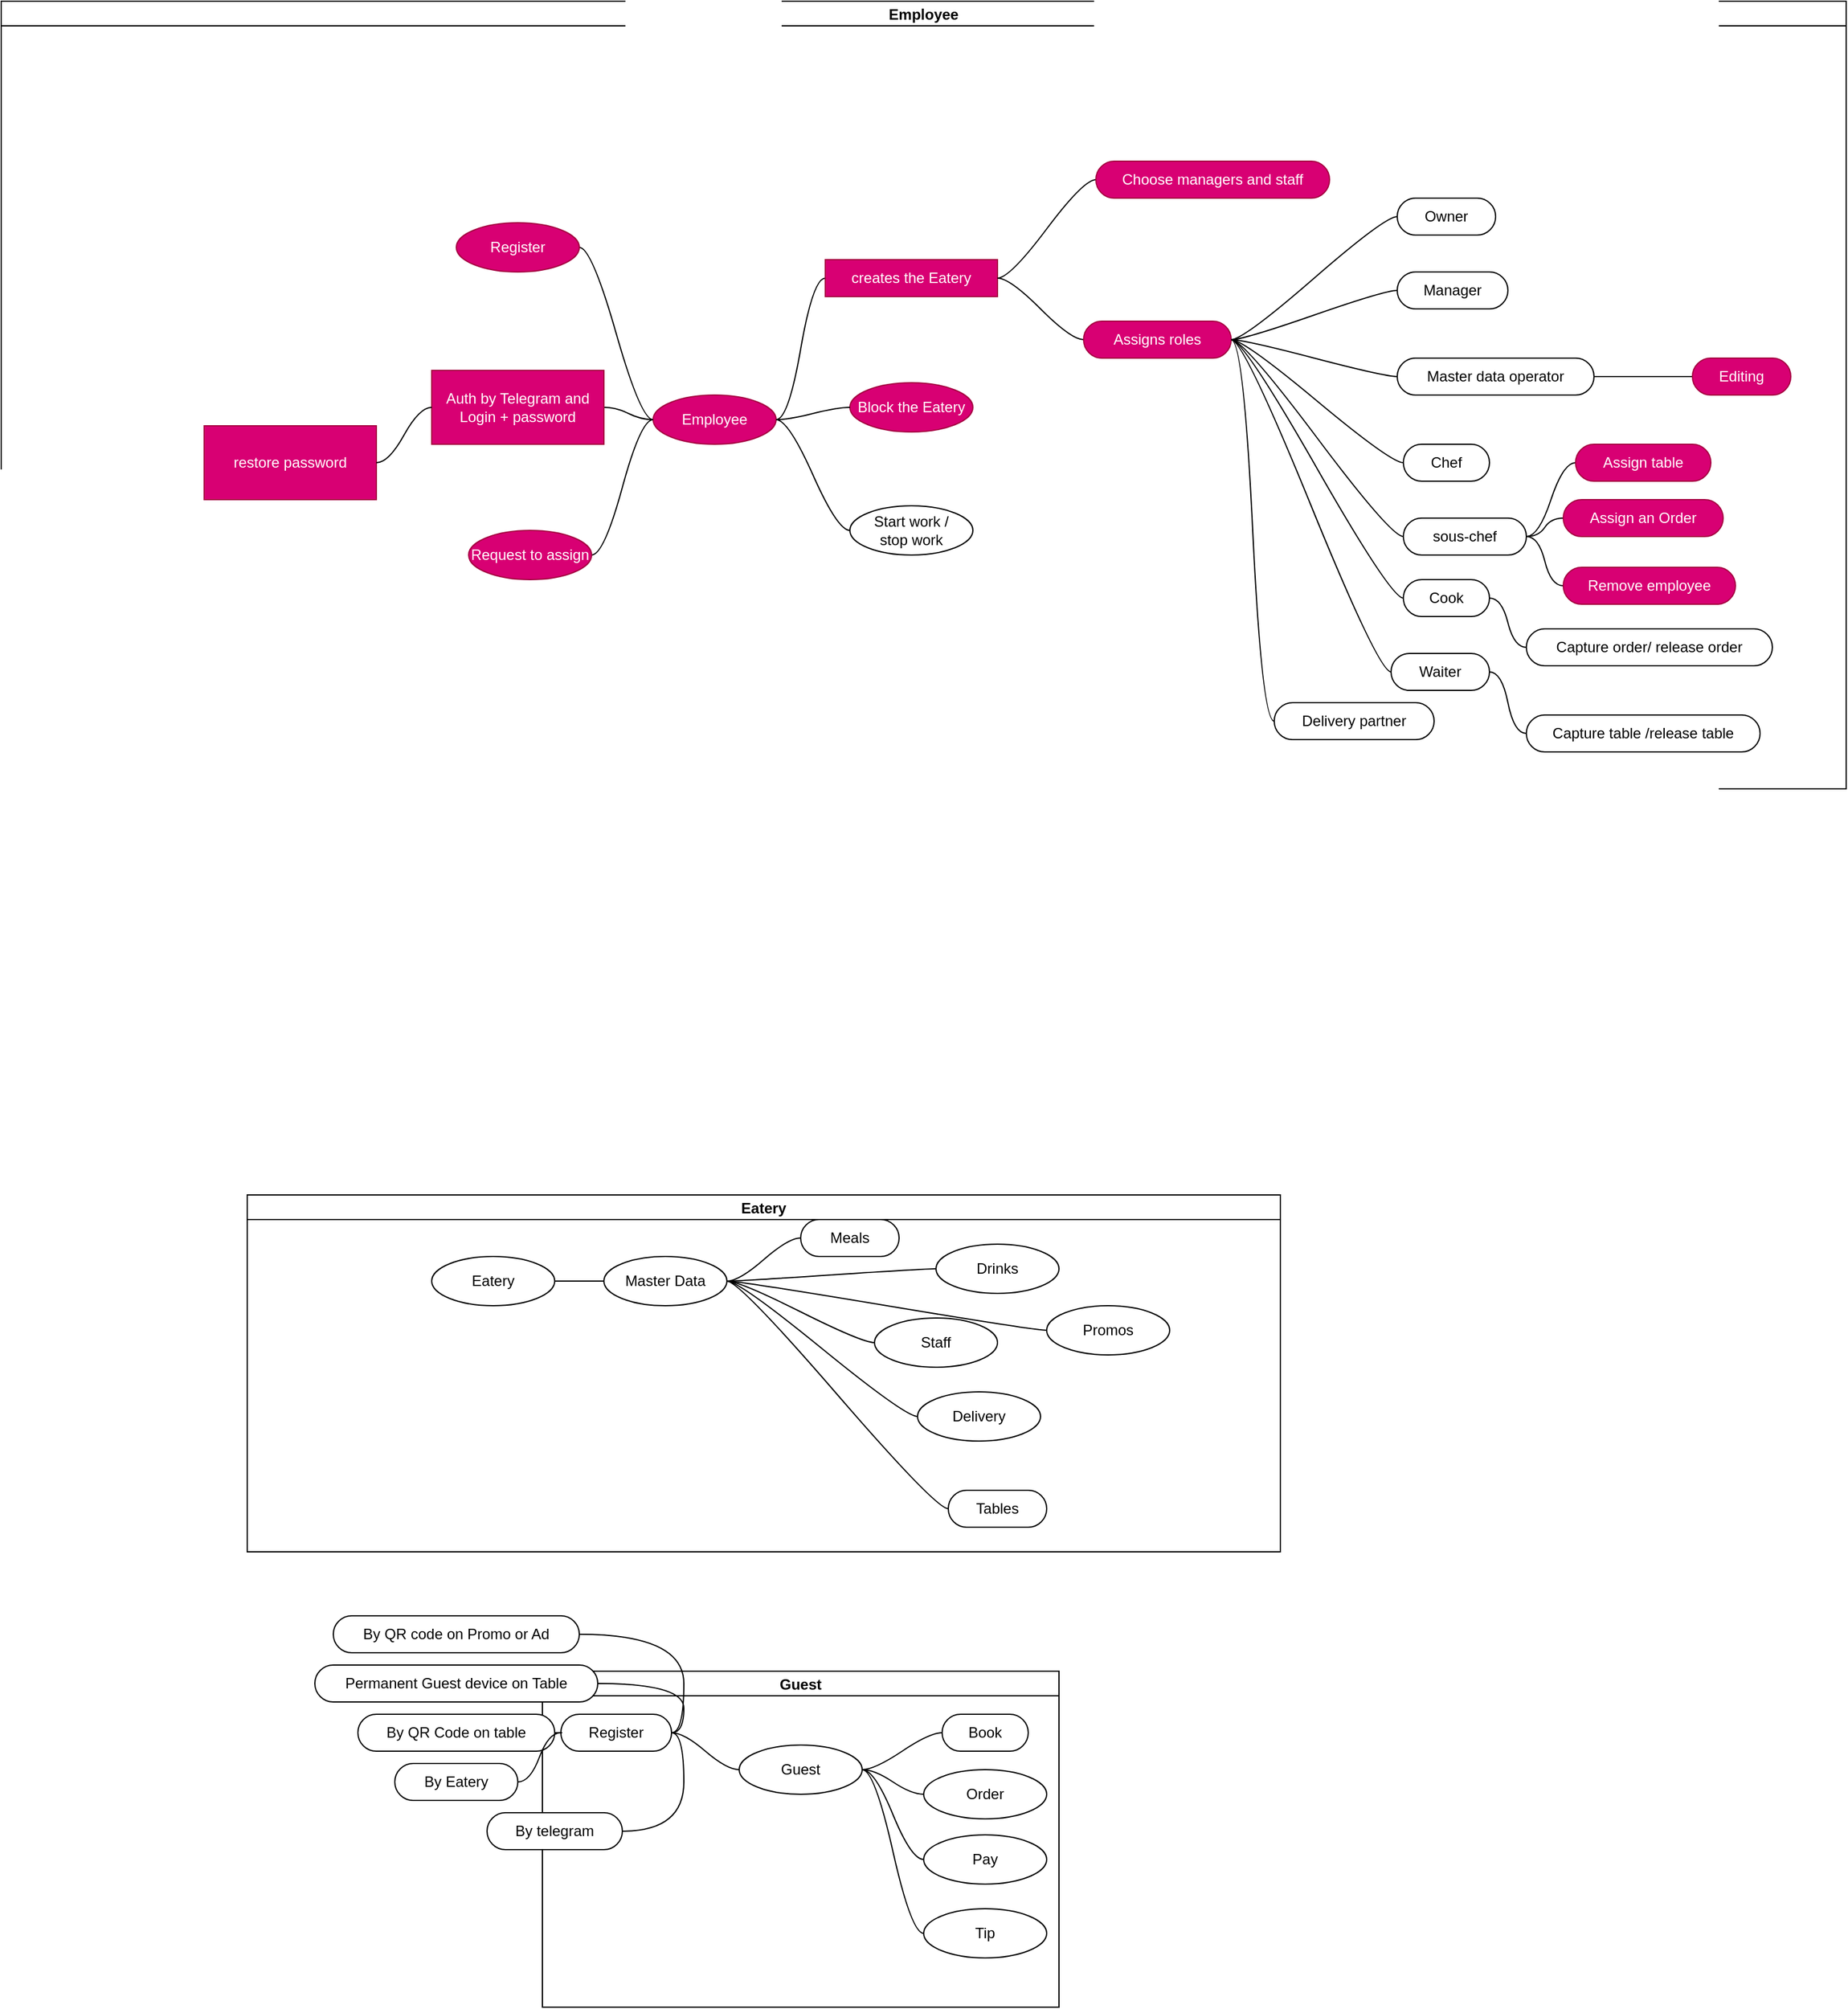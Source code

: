 <mxfile>
    <diagram id="Gx-F-6CYKtvMFr3PCWgY" name="Page-1">
        <mxGraphModel dx="1816" dy="563" grid="1" gridSize="10" guides="1" tooltips="1" connect="1" arrows="1" fold="1" page="1" pageScale="1" pageWidth="850" pageHeight="1100" math="0" shadow="0">
            <root>
                <mxCell id="0"/>
                <mxCell id="1" parent="0"/>
                <mxCell id="2" value="Employee" style="swimlane;startSize=20;horizontal=1;containerType=tree;" parent="1" vertex="1">
                    <mxGeometry x="-520" y="230" width="1500" height="640" as="geometry">
                        <mxRectangle x="40" y="30" width="100" height="30" as="alternateBounds"/>
                    </mxGeometry>
                </mxCell>
                <mxCell id="3" value="" style="edgeStyle=entityRelationEdgeStyle;startArrow=none;endArrow=none;segment=10;curved=1;sourcePerimeterSpacing=0;targetPerimeterSpacing=0;" parent="2" source="7" target="8" edge="1">
                    <mxGeometry relative="1" as="geometry"/>
                </mxCell>
                <mxCell id="7" value="Employee" style="ellipse;whiteSpace=wrap;html=1;align=center;treeFolding=1;treeMoving=1;newEdgeStyle={&quot;edgeStyle&quot;:&quot;entityRelationEdgeStyle&quot;,&quot;startArrow&quot;:&quot;none&quot;,&quot;endArrow&quot;:&quot;none&quot;,&quot;segment&quot;:10,&quot;curved&quot;:1,&quot;sourcePerimeterSpacing&quot;:0,&quot;targetPerimeterSpacing&quot;:0};fillColor=#d80073;fontColor=#ffffff;strokeColor=#A50040;" parent="2" vertex="1">
                    <mxGeometry x="530" y="320" width="100" height="40" as="geometry"/>
                </mxCell>
                <mxCell id="8" value="creates the Eatery" style="whiteSpace=wrap;html=1;arcSize=50;align=center;verticalAlign=middle;strokeWidth=1;autosize=1;spacing=4;treeFolding=1;treeMoving=1;newEdgeStyle={&quot;edgeStyle&quot;:&quot;entityRelationEdgeStyle&quot;,&quot;startArrow&quot;:&quot;none&quot;,&quot;endArrow&quot;:&quot;none&quot;,&quot;segment&quot;:10,&quot;curved&quot;:1,&quot;sourcePerimeterSpacing&quot;:0,&quot;targetPerimeterSpacing&quot;:0};fillColor=#d80073;fontColor=#ffffff;strokeColor=#A50040;" parent="2" vertex="1">
                    <mxGeometry x="670" y="210" width="140" height="30" as="geometry"/>
                </mxCell>
                <mxCell id="12" value="" style="edgeStyle=entityRelationEdgeStyle;startArrow=none;endArrow=none;segment=10;curved=1;sourcePerimeterSpacing=0;targetPerimeterSpacing=0;" parent="2" source="8" target="13" edge="1">
                    <mxGeometry relative="1" as="geometry">
                        <mxPoint x="360" y="140" as="sourcePoint"/>
                    </mxGeometry>
                </mxCell>
                <mxCell id="13" value="Choose managers and staff" style="whiteSpace=wrap;html=1;rounded=1;arcSize=50;align=center;verticalAlign=middle;strokeWidth=1;autosize=1;spacing=4;treeFolding=1;treeMoving=1;newEdgeStyle={&quot;edgeStyle&quot;:&quot;entityRelationEdgeStyle&quot;,&quot;startArrow&quot;:&quot;none&quot;,&quot;endArrow&quot;:&quot;none&quot;,&quot;segment&quot;:10,&quot;curved&quot;:1,&quot;sourcePerimeterSpacing&quot;:0,&quot;targetPerimeterSpacing&quot;:0};fillColor=#d80073;fontColor=#ffffff;strokeColor=#A50040;" parent="2" vertex="1">
                    <mxGeometry x="890" y="130" width="190" height="30" as="geometry"/>
                </mxCell>
                <mxCell id="14" value="" style="edgeStyle=entityRelationEdgeStyle;html=1;startArrow=none;endArrow=none;segment=10;curved=1;sourcePerimeterSpacing=0;targetPerimeterSpacing=0;" parent="2" source="7" target="15" edge="1">
                    <mxGeometry relative="1" as="geometry"/>
                </mxCell>
                <mxCell id="15" value="Auth by Telegram and Login + password" style="whiteSpace=wrap;html=1;align=center;treeFolding=1;treeMoving=1;newEdgeStyle={&quot;edgeStyle&quot;:&quot;entityRelationEdgeStyle&quot;,&quot;startArrow&quot;:&quot;none&quot;,&quot;endArrow&quot;:&quot;none&quot;,&quot;segment&quot;:10,&quot;curved&quot;:1,&quot;sourcePerimeterSpacing&quot;:0,&quot;targetPerimeterSpacing&quot;:0};fillColor=#d80073;fontColor=#ffffff;strokeColor=#A50040;" parent="2" vertex="1">
                    <mxGeometry x="350" y="300" width="140" height="60" as="geometry"/>
                </mxCell>
                <mxCell id="16" value="" style="edgeStyle=entityRelationEdgeStyle;startArrow=none;endArrow=none;segment=10;curved=1;sourcePerimeterSpacing=0;targetPerimeterSpacing=0;" parent="2" source="8" target="17" edge="1">
                    <mxGeometry relative="1" as="geometry">
                        <mxPoint x="530" y="110" as="sourcePoint"/>
                    </mxGeometry>
                </mxCell>
                <mxCell id="17" value="Assigns roles" style="whiteSpace=wrap;html=1;rounded=1;arcSize=50;align=center;verticalAlign=middle;strokeWidth=1;autosize=1;spacing=4;treeFolding=1;treeMoving=1;newEdgeStyle={&quot;edgeStyle&quot;:&quot;entityRelationEdgeStyle&quot;,&quot;startArrow&quot;:&quot;none&quot;,&quot;endArrow&quot;:&quot;none&quot;,&quot;segment&quot;:10,&quot;curved&quot;:1,&quot;sourcePerimeterSpacing&quot;:0,&quot;targetPerimeterSpacing&quot;:0};fillColor=#d80073;fontColor=#ffffff;strokeColor=#A50040;" parent="2" vertex="1">
                    <mxGeometry x="880" y="260" width="120" height="30" as="geometry"/>
                </mxCell>
                <mxCell id="22" value="Block the Eatery" style="ellipse;whiteSpace=wrap;html=1;align=center;treeFolding=1;treeMoving=1;newEdgeStyle={&quot;edgeStyle&quot;:&quot;entityRelationEdgeStyle&quot;,&quot;startArrow&quot;:&quot;none&quot;,&quot;endArrow&quot;:&quot;none&quot;,&quot;segment&quot;:10,&quot;curved&quot;:1,&quot;sourcePerimeterSpacing&quot;:0,&quot;targetPerimeterSpacing&quot;:0};fillColor=#d80073;fontColor=#ffffff;strokeColor=#A50040;" parent="2" vertex="1">
                    <mxGeometry x="690" y="310" width="100" height="40" as="geometry"/>
                </mxCell>
                <mxCell id="21" value="" style="edgeStyle=entityRelationEdgeStyle;html=1;startArrow=none;endArrow=none;segment=10;curved=1;sourcePerimeterSpacing=0;targetPerimeterSpacing=0;" parent="2" source="7" target="22" edge="1">
                    <mxGeometry relative="1" as="geometry"/>
                </mxCell>
                <mxCell id="23" value="" style="edgeStyle=entityRelationEdgeStyle;html=1;startArrow=none;endArrow=none;segment=10;curved=1;sourcePerimeterSpacing=0;targetPerimeterSpacing=0;" parent="2" source="7" target="24" edge="1">
                    <mxGeometry relative="1" as="geometry"/>
                </mxCell>
                <mxCell id="24" value="Register" style="ellipse;whiteSpace=wrap;html=1;align=center;treeFolding=1;treeMoving=1;newEdgeStyle={&quot;edgeStyle&quot;:&quot;entityRelationEdgeStyle&quot;,&quot;startArrow&quot;:&quot;none&quot;,&quot;endArrow&quot;:&quot;none&quot;,&quot;segment&quot;:10,&quot;curved&quot;:1,&quot;sourcePerimeterSpacing&quot;:0,&quot;targetPerimeterSpacing&quot;:0};fillColor=#d80073;fontColor=#ffffff;strokeColor=#A50040;" parent="2" vertex="1">
                    <mxGeometry x="370" y="180" width="100" height="40" as="geometry"/>
                </mxCell>
                <mxCell id="25" value="" style="edgeStyle=entityRelationEdgeStyle;html=1;startArrow=none;endArrow=none;segment=10;curved=1;sourcePerimeterSpacing=0;targetPerimeterSpacing=0;" parent="2" source="7" target="26" edge="1">
                    <mxGeometry relative="1" as="geometry"/>
                </mxCell>
                <mxCell id="26" value="Request to assign" style="ellipse;whiteSpace=wrap;html=1;align=center;treeFolding=1;treeMoving=1;newEdgeStyle={&quot;edgeStyle&quot;:&quot;entityRelationEdgeStyle&quot;,&quot;startArrow&quot;:&quot;none&quot;,&quot;endArrow&quot;:&quot;none&quot;,&quot;segment&quot;:10,&quot;curved&quot;:1,&quot;sourcePerimeterSpacing&quot;:0,&quot;targetPerimeterSpacing&quot;:0};fillColor=#d80073;fontColor=#ffffff;strokeColor=#A50040;" parent="2" vertex="1">
                    <mxGeometry x="380" y="430" width="100" height="40" as="geometry"/>
                </mxCell>
                <mxCell id="20" value="restore password" style="whiteSpace=wrap;html=1;align=center;treeFolding=1;treeMoving=1;newEdgeStyle={&quot;edgeStyle&quot;:&quot;entityRelationEdgeStyle&quot;,&quot;startArrow&quot;:&quot;none&quot;,&quot;endArrow&quot;:&quot;none&quot;,&quot;segment&quot;:10,&quot;curved&quot;:1,&quot;sourcePerimeterSpacing&quot;:0,&quot;targetPerimeterSpacing&quot;:0};fillColor=#d80073;fontColor=#ffffff;strokeColor=#A50040;" parent="2" vertex="1">
                    <mxGeometry x="165" y="345" width="140" height="60" as="geometry"/>
                </mxCell>
                <mxCell id="19" value="" style="edgeStyle=entityRelationEdgeStyle;html=1;startArrow=none;endArrow=none;segment=10;curved=1;sourcePerimeterSpacing=0;targetPerimeterSpacing=0;" parent="2" source="15" target="20" edge="1">
                    <mxGeometry relative="1" as="geometry">
                        <mxPoint x="670" y="120" as="sourcePoint"/>
                    </mxGeometry>
                </mxCell>
                <mxCell id="35" value="" style="edgeStyle=entityRelationEdgeStyle;startArrow=none;endArrow=none;segment=10;curved=1;sourcePerimeterSpacing=0;targetPerimeterSpacing=0;" parent="2" source="17" target="36" edge="1">
                    <mxGeometry relative="1" as="geometry">
                        <mxPoint x="280" y="425" as="sourcePoint"/>
                    </mxGeometry>
                </mxCell>
                <mxCell id="36" value="Owner" style="whiteSpace=wrap;html=1;rounded=1;arcSize=50;align=center;verticalAlign=middle;strokeWidth=1;autosize=1;spacing=4;treeFolding=1;treeMoving=1;newEdgeStyle={&quot;edgeStyle&quot;:&quot;entityRelationEdgeStyle&quot;,&quot;startArrow&quot;:&quot;none&quot;,&quot;endArrow&quot;:&quot;none&quot;,&quot;segment&quot;:10,&quot;curved&quot;:1,&quot;sourcePerimeterSpacing&quot;:0,&quot;targetPerimeterSpacing&quot;:0};" parent="2" vertex="1">
                    <mxGeometry x="1135" y="160" width="80" height="30" as="geometry"/>
                </mxCell>
                <mxCell id="37" value="" style="edgeStyle=entityRelationEdgeStyle;startArrow=none;endArrow=none;segment=10;curved=1;sourcePerimeterSpacing=0;targetPerimeterSpacing=0;" parent="2" source="17" target="38" edge="1">
                    <mxGeometry relative="1" as="geometry">
                        <mxPoint x="250" y="445" as="sourcePoint"/>
                    </mxGeometry>
                </mxCell>
                <mxCell id="38" value="Manager" style="whiteSpace=wrap;html=1;rounded=1;arcSize=50;align=center;verticalAlign=middle;strokeWidth=1;autosize=1;spacing=4;treeFolding=1;treeMoving=1;newEdgeStyle={&quot;edgeStyle&quot;:&quot;entityRelationEdgeStyle&quot;,&quot;startArrow&quot;:&quot;none&quot;,&quot;endArrow&quot;:&quot;none&quot;,&quot;segment&quot;:10,&quot;curved&quot;:1,&quot;sourcePerimeterSpacing&quot;:0,&quot;targetPerimeterSpacing&quot;:0};" parent="2" vertex="1">
                    <mxGeometry x="1135" y="220" width="90" height="30" as="geometry"/>
                </mxCell>
                <mxCell id="39" value="" style="edgeStyle=entityRelationEdgeStyle;startArrow=none;endArrow=none;segment=10;curved=1;sourcePerimeterSpacing=0;targetPerimeterSpacing=0;" parent="2" source="17" target="40" edge="1">
                    <mxGeometry relative="1" as="geometry">
                        <mxPoint x="250" y="445" as="sourcePoint"/>
                    </mxGeometry>
                </mxCell>
                <mxCell id="40" value="Waiter" style="whiteSpace=wrap;html=1;rounded=1;arcSize=50;align=center;verticalAlign=middle;strokeWidth=1;autosize=1;spacing=4;treeFolding=1;treeMoving=1;newEdgeStyle={&quot;edgeStyle&quot;:&quot;entityRelationEdgeStyle&quot;,&quot;startArrow&quot;:&quot;none&quot;,&quot;endArrow&quot;:&quot;none&quot;,&quot;segment&quot;:10,&quot;curved&quot;:1,&quot;sourcePerimeterSpacing&quot;:0,&quot;targetPerimeterSpacing&quot;:0};" parent="2" vertex="1">
                    <mxGeometry x="1130" y="530" width="80" height="30" as="geometry"/>
                </mxCell>
                <mxCell id="41" value="" style="edgeStyle=entityRelationEdgeStyle;startArrow=none;endArrow=none;segment=10;curved=1;sourcePerimeterSpacing=0;targetPerimeterSpacing=0;" parent="2" source="17" target="42" edge="1">
                    <mxGeometry relative="1" as="geometry">
                        <mxPoint x="240" y="485" as="sourcePoint"/>
                    </mxGeometry>
                </mxCell>
                <mxCell id="42" value="Master data operator" style="whiteSpace=wrap;html=1;rounded=1;arcSize=50;align=center;verticalAlign=middle;strokeWidth=1;autosize=1;spacing=4;treeFolding=1;treeMoving=1;newEdgeStyle={&quot;edgeStyle&quot;:&quot;entityRelationEdgeStyle&quot;,&quot;startArrow&quot;:&quot;none&quot;,&quot;endArrow&quot;:&quot;none&quot;,&quot;segment&quot;:10,&quot;curved&quot;:1,&quot;sourcePerimeterSpacing&quot;:0,&quot;targetPerimeterSpacing&quot;:0};" parent="2" vertex="1">
                    <mxGeometry x="1135" y="290" width="160" height="30" as="geometry"/>
                </mxCell>
                <mxCell id="43" value="" style="edgeStyle=entityRelationEdgeStyle;startArrow=none;endArrow=none;segment=10;curved=1;sourcePerimeterSpacing=0;targetPerimeterSpacing=0;" parent="2" source="17" target="44" edge="1">
                    <mxGeometry relative="1" as="geometry">
                        <mxPoint x="170" y="475" as="sourcePoint"/>
                    </mxGeometry>
                </mxCell>
                <mxCell id="44" value="Chef" style="whiteSpace=wrap;html=1;rounded=1;arcSize=50;align=center;verticalAlign=middle;strokeWidth=1;autosize=1;spacing=4;treeFolding=1;treeMoving=1;newEdgeStyle={&quot;edgeStyle&quot;:&quot;entityRelationEdgeStyle&quot;,&quot;startArrow&quot;:&quot;none&quot;,&quot;endArrow&quot;:&quot;none&quot;,&quot;segment&quot;:10,&quot;curved&quot;:1,&quot;sourcePerimeterSpacing&quot;:0,&quot;targetPerimeterSpacing&quot;:0};" parent="2" vertex="1">
                    <mxGeometry x="1140" y="360" width="70" height="30" as="geometry"/>
                </mxCell>
                <mxCell id="45" value="" style="edgeStyle=entityRelationEdgeStyle;startArrow=none;endArrow=none;segment=10;curved=1;sourcePerimeterSpacing=0;targetPerimeterSpacing=0;" parent="2" source="17" target="46" edge="1">
                    <mxGeometry relative="1" as="geometry">
                        <mxPoint x="170" y="475" as="sourcePoint"/>
                    </mxGeometry>
                </mxCell>
                <mxCell id="46" value="sous-chef" style="whiteSpace=wrap;html=1;rounded=1;arcSize=50;align=center;verticalAlign=middle;strokeWidth=1;autosize=1;spacing=4;treeFolding=1;treeMoving=1;newEdgeStyle={&quot;edgeStyle&quot;:&quot;entityRelationEdgeStyle&quot;,&quot;startArrow&quot;:&quot;none&quot;,&quot;endArrow&quot;:&quot;none&quot;,&quot;segment&quot;:10,&quot;curved&quot;:1,&quot;sourcePerimeterSpacing&quot;:0,&quot;targetPerimeterSpacing&quot;:0};" parent="2" vertex="1">
                    <mxGeometry x="1140" y="420" width="100" height="30" as="geometry"/>
                </mxCell>
                <mxCell id="47" value="" style="edgeStyle=entityRelationEdgeStyle;startArrow=none;endArrow=none;segment=10;curved=1;sourcePerimeterSpacing=0;targetPerimeterSpacing=0;" parent="2" source="17" target="48" edge="1">
                    <mxGeometry relative="1" as="geometry">
                        <mxPoint x="170" y="475" as="sourcePoint"/>
                    </mxGeometry>
                </mxCell>
                <mxCell id="48" value="Cook" style="whiteSpace=wrap;html=1;rounded=1;arcSize=50;align=center;verticalAlign=middle;strokeWidth=1;autosize=1;spacing=4;treeFolding=1;treeMoving=1;newEdgeStyle={&quot;edgeStyle&quot;:&quot;entityRelationEdgeStyle&quot;,&quot;startArrow&quot;:&quot;none&quot;,&quot;endArrow&quot;:&quot;none&quot;,&quot;segment&quot;:10,&quot;curved&quot;:1,&quot;sourcePerimeterSpacing&quot;:0,&quot;targetPerimeterSpacing&quot;:0};" parent="2" vertex="1">
                    <mxGeometry x="1140" y="470" width="70" height="30" as="geometry"/>
                </mxCell>
                <mxCell id="49" value="" style="edgeStyle=entityRelationEdgeStyle;html=1;startArrow=none;endArrow=none;segment=10;curved=1;sourcePerimeterSpacing=0;targetPerimeterSpacing=0;" parent="2" source="7" target="50" edge="1">
                    <mxGeometry relative="1" as="geometry"/>
                </mxCell>
                <mxCell id="50" value="Start work / &lt;br&gt;stop work" style="ellipse;whiteSpace=wrap;html=1;align=center;treeFolding=1;treeMoving=1;newEdgeStyle={&quot;edgeStyle&quot;:&quot;entityRelationEdgeStyle&quot;,&quot;startArrow&quot;:&quot;none&quot;,&quot;endArrow&quot;:&quot;none&quot;,&quot;segment&quot;:10,&quot;curved&quot;:1,&quot;sourcePerimeterSpacing&quot;:0,&quot;targetPerimeterSpacing&quot;:0};" parent="2" vertex="1">
                    <mxGeometry x="690" y="410" width="100" height="40" as="geometry"/>
                </mxCell>
                <mxCell id="51" value="" style="edgeStyle=entityRelationEdgeStyle;startArrow=none;endArrow=none;segment=10;curved=1;sourcePerimeterSpacing=0;targetPerimeterSpacing=0;" parent="2" source="40" target="52" edge="1">
                    <mxGeometry relative="1" as="geometry">
                        <mxPoint x="340" y="505" as="sourcePoint"/>
                    </mxGeometry>
                </mxCell>
                <mxCell id="52" value="Capture table /release table" style="whiteSpace=wrap;html=1;rounded=1;arcSize=50;align=center;verticalAlign=middle;strokeWidth=1;autosize=1;spacing=4;treeFolding=1;treeMoving=1;newEdgeStyle={&quot;edgeStyle&quot;:&quot;entityRelationEdgeStyle&quot;,&quot;startArrow&quot;:&quot;none&quot;,&quot;endArrow&quot;:&quot;none&quot;,&quot;segment&quot;:10,&quot;curved&quot;:1,&quot;sourcePerimeterSpacing&quot;:0,&quot;targetPerimeterSpacing&quot;:0};" parent="2" vertex="1">
                    <mxGeometry x="1240" y="580" width="190" height="30" as="geometry"/>
                </mxCell>
                <mxCell id="53" value="" style="edgeStyle=entityRelationEdgeStyle;startArrow=none;endArrow=none;segment=10;curved=1;sourcePerimeterSpacing=0;targetPerimeterSpacing=0;" parent="2" source="48" target="54" edge="1">
                    <mxGeometry relative="1" as="geometry">
                        <mxPoint x="340" y="505" as="sourcePoint"/>
                    </mxGeometry>
                </mxCell>
                <mxCell id="54" value="Capture order/ release order" style="whiteSpace=wrap;html=1;rounded=1;arcSize=50;align=center;verticalAlign=middle;strokeWidth=1;autosize=1;spacing=4;treeFolding=1;treeMoving=1;newEdgeStyle={&quot;edgeStyle&quot;:&quot;entityRelationEdgeStyle&quot;,&quot;startArrow&quot;:&quot;none&quot;,&quot;endArrow&quot;:&quot;none&quot;,&quot;segment&quot;:10,&quot;curved&quot;:1,&quot;sourcePerimeterSpacing&quot;:0,&quot;targetPerimeterSpacing&quot;:0};" parent="2" vertex="1">
                    <mxGeometry x="1240" y="510" width="200" height="30" as="geometry"/>
                </mxCell>
                <mxCell id="55" value="" style="edgeStyle=entityRelationEdgeStyle;startArrow=none;endArrow=none;segment=10;curved=1;sourcePerimeterSpacing=0;targetPerimeterSpacing=0;" parent="2" source="46" target="56" edge="1">
                    <mxGeometry relative="1" as="geometry">
                        <mxPoint x="340" y="505" as="sourcePoint"/>
                    </mxGeometry>
                </mxCell>
                <mxCell id="56" value="Assign table" style="whiteSpace=wrap;html=1;rounded=1;arcSize=50;align=center;verticalAlign=middle;strokeWidth=1;autosize=1;spacing=4;treeFolding=1;treeMoving=1;newEdgeStyle={&quot;edgeStyle&quot;:&quot;entityRelationEdgeStyle&quot;,&quot;startArrow&quot;:&quot;none&quot;,&quot;endArrow&quot;:&quot;none&quot;,&quot;segment&quot;:10,&quot;curved&quot;:1,&quot;sourcePerimeterSpacing&quot;:0,&quot;targetPerimeterSpacing&quot;:0};fillColor=#d80073;fontColor=#ffffff;strokeColor=#A50040;" parent="2" vertex="1">
                    <mxGeometry x="1280" y="360" width="110" height="30" as="geometry"/>
                </mxCell>
                <mxCell id="57" value="" style="edgeStyle=entityRelationEdgeStyle;startArrow=none;endArrow=none;segment=10;curved=1;sourcePerimeterSpacing=0;targetPerimeterSpacing=0;" parent="2" source="46" target="58" edge="1">
                    <mxGeometry relative="1" as="geometry">
                        <mxPoint x="340" y="505" as="sourcePoint"/>
                    </mxGeometry>
                </mxCell>
                <mxCell id="58" value="Assign an Order" style="whiteSpace=wrap;html=1;rounded=1;arcSize=50;align=center;verticalAlign=middle;strokeWidth=1;autosize=1;spacing=4;treeFolding=1;treeMoving=1;newEdgeStyle={&quot;edgeStyle&quot;:&quot;entityRelationEdgeStyle&quot;,&quot;startArrow&quot;:&quot;none&quot;,&quot;endArrow&quot;:&quot;none&quot;,&quot;segment&quot;:10,&quot;curved&quot;:1,&quot;sourcePerimeterSpacing&quot;:0,&quot;targetPerimeterSpacing&quot;:0};fillColor=#d80073;fontColor=#ffffff;strokeColor=#A50040;" parent="2" vertex="1">
                    <mxGeometry x="1270" y="405" width="130" height="30" as="geometry"/>
                </mxCell>
                <mxCell id="59" value="" style="edgeStyle=entityRelationEdgeStyle;startArrow=none;endArrow=none;segment=10;curved=1;sourcePerimeterSpacing=0;targetPerimeterSpacing=0;" parent="2" source="46" target="60" edge="1">
                    <mxGeometry relative="1" as="geometry">
                        <mxPoint x="340" y="505" as="sourcePoint"/>
                    </mxGeometry>
                </mxCell>
                <mxCell id="60" value="Remove employee" style="whiteSpace=wrap;html=1;rounded=1;arcSize=50;align=center;verticalAlign=middle;strokeWidth=1;autosize=1;spacing=4;treeFolding=1;treeMoving=1;newEdgeStyle={&quot;edgeStyle&quot;:&quot;entityRelationEdgeStyle&quot;,&quot;startArrow&quot;:&quot;none&quot;,&quot;endArrow&quot;:&quot;none&quot;,&quot;segment&quot;:10,&quot;curved&quot;:1,&quot;sourcePerimeterSpacing&quot;:0,&quot;targetPerimeterSpacing&quot;:0};fillColor=#d80073;fontColor=#ffffff;strokeColor=#A50040;" parent="2" vertex="1">
                    <mxGeometry x="1270" y="460" width="140" height="30" as="geometry"/>
                </mxCell>
                <mxCell id="61" value="" style="edgeStyle=entityRelationEdgeStyle;startArrow=none;endArrow=none;segment=10;curved=1;sourcePerimeterSpacing=0;targetPerimeterSpacing=0;" parent="2" source="42" target="62" edge="1">
                    <mxGeometry relative="1" as="geometry">
                        <mxPoint x="340" y="505" as="sourcePoint"/>
                    </mxGeometry>
                </mxCell>
                <mxCell id="62" value="Editing" style="whiteSpace=wrap;html=1;rounded=1;arcSize=50;align=center;verticalAlign=middle;strokeWidth=1;autosize=1;spacing=4;treeFolding=1;treeMoving=1;newEdgeStyle={&quot;edgeStyle&quot;:&quot;entityRelationEdgeStyle&quot;,&quot;startArrow&quot;:&quot;none&quot;,&quot;endArrow&quot;:&quot;none&quot;,&quot;segment&quot;:10,&quot;curved&quot;:1,&quot;sourcePerimeterSpacing&quot;:0,&quot;targetPerimeterSpacing&quot;:0};fillColor=#d80073;fontColor=#ffffff;strokeColor=#A50040;" parent="2" vertex="1">
                    <mxGeometry x="1375" y="290" width="80" height="30" as="geometry"/>
                </mxCell>
                <mxCell id="83" value="" style="edgeStyle=entityRelationEdgeStyle;startArrow=none;endArrow=none;segment=10;curved=1;sourcePerimeterSpacing=0;targetPerimeterSpacing=0;" parent="2" source="17" target="84" edge="1">
                    <mxGeometry relative="1" as="geometry">
                        <mxPoint x="290" y="455" as="sourcePoint"/>
                    </mxGeometry>
                </mxCell>
                <mxCell id="84" value="Delivery partner" style="whiteSpace=wrap;html=1;rounded=1;arcSize=50;align=center;verticalAlign=middle;strokeWidth=1;autosize=1;spacing=4;treeFolding=1;treeMoving=1;newEdgeStyle={&quot;edgeStyle&quot;:&quot;entityRelationEdgeStyle&quot;,&quot;startArrow&quot;:&quot;none&quot;,&quot;endArrow&quot;:&quot;none&quot;,&quot;segment&quot;:10,&quot;curved&quot;:1,&quot;sourcePerimeterSpacing&quot;:0,&quot;targetPerimeterSpacing&quot;:0};" parent="2" vertex="1">
                    <mxGeometry x="1035" y="570" width="130" height="30" as="geometry"/>
                </mxCell>
                <mxCell id="69" value="Eatery" style="swimlane;startSize=20;horizontal=1;containerType=tree;" parent="1" vertex="1">
                    <mxGeometry x="-320" y="1200" width="840" height="290" as="geometry"/>
                </mxCell>
                <mxCell id="70" value="" style="edgeStyle=entityRelationEdgeStyle;startArrow=none;endArrow=none;segment=10;curved=1;sourcePerimeterSpacing=0;targetPerimeterSpacing=0;" parent="69" source="106" target="75" edge="1">
                    <mxGeometry relative="1" as="geometry"/>
                </mxCell>
                <mxCell id="72" value="" style="edgeStyle=entityRelationEdgeStyle;startArrow=none;endArrow=none;segment=10;curved=1;sourcePerimeterSpacing=0;targetPerimeterSpacing=0;" parent="69" source="106" target="77" edge="1">
                    <mxGeometry relative="1" as="geometry"/>
                </mxCell>
                <mxCell id="74" value="Eatery" style="ellipse;whiteSpace=wrap;html=1;align=center;treeFolding=1;treeMoving=1;newEdgeStyle={&quot;edgeStyle&quot;:&quot;entityRelationEdgeStyle&quot;,&quot;startArrow&quot;:&quot;none&quot;,&quot;endArrow&quot;:&quot;none&quot;,&quot;segment&quot;:10,&quot;curved&quot;:1,&quot;sourcePerimeterSpacing&quot;:0,&quot;targetPerimeterSpacing&quot;:0};" parent="69" vertex="1">
                    <mxGeometry x="150" y="50" width="100" height="40" as="geometry"/>
                </mxCell>
                <mxCell id="75" value="Tables" style="whiteSpace=wrap;html=1;rounded=1;arcSize=50;align=center;verticalAlign=middle;strokeWidth=1;autosize=1;spacing=4;treeFolding=1;treeMoving=1;newEdgeStyle={&quot;edgeStyle&quot;:&quot;entityRelationEdgeStyle&quot;,&quot;startArrow&quot;:&quot;none&quot;,&quot;endArrow&quot;:&quot;none&quot;,&quot;segment&quot;:10,&quot;curved&quot;:1,&quot;sourcePerimeterSpacing&quot;:0,&quot;targetPerimeterSpacing&quot;:0};" parent="69" vertex="1">
                    <mxGeometry x="570" y="240" width="80" height="30" as="geometry"/>
                </mxCell>
                <mxCell id="77" value="Meals" style="whiteSpace=wrap;html=1;rounded=1;arcSize=50;align=center;verticalAlign=middle;strokeWidth=1;autosize=1;spacing=4;treeFolding=1;treeMoving=1;newEdgeStyle={&quot;edgeStyle&quot;:&quot;entityRelationEdgeStyle&quot;,&quot;startArrow&quot;:&quot;none&quot;,&quot;endArrow&quot;:&quot;none&quot;,&quot;segment&quot;:10,&quot;curved&quot;:1,&quot;sourcePerimeterSpacing&quot;:0,&quot;targetPerimeterSpacing&quot;:0};" parent="69" vertex="1">
                    <mxGeometry x="450" y="20" width="80" height="30" as="geometry"/>
                </mxCell>
                <mxCell id="79" value="" style="edgeStyle=entityRelationEdgeStyle;html=1;startArrow=none;endArrow=none;segment=10;curved=1;sourcePerimeterSpacing=0;targetPerimeterSpacing=0;" parent="69" source="106" target="80" edge="1">
                    <mxGeometry relative="1" as="geometry"/>
                </mxCell>
                <mxCell id="80" value="Drinks" style="ellipse;whiteSpace=wrap;html=1;align=center;treeFolding=1;treeMoving=1;newEdgeStyle={&quot;edgeStyle&quot;:&quot;entityRelationEdgeStyle&quot;,&quot;startArrow&quot;:&quot;none&quot;,&quot;endArrow&quot;:&quot;none&quot;,&quot;segment&quot;:10,&quot;curved&quot;:1,&quot;sourcePerimeterSpacing&quot;:0,&quot;targetPerimeterSpacing&quot;:0};" parent="69" vertex="1">
                    <mxGeometry x="560" y="40" width="100" height="40" as="geometry"/>
                </mxCell>
                <mxCell id="81" value="" style="edgeStyle=entityRelationEdgeStyle;html=1;startArrow=none;endArrow=none;segment=10;curved=1;sourcePerimeterSpacing=0;targetPerimeterSpacing=0;" parent="69" source="106" target="82" edge="1">
                    <mxGeometry relative="1" as="geometry"/>
                </mxCell>
                <mxCell id="82" value="Staff" style="ellipse;whiteSpace=wrap;html=1;align=center;treeFolding=1;treeMoving=1;newEdgeStyle={&quot;edgeStyle&quot;:&quot;entityRelationEdgeStyle&quot;,&quot;startArrow&quot;:&quot;none&quot;,&quot;endArrow&quot;:&quot;none&quot;,&quot;segment&quot;:10,&quot;curved&quot;:1,&quot;sourcePerimeterSpacing&quot;:0,&quot;targetPerimeterSpacing&quot;:0};" parent="69" vertex="1">
                    <mxGeometry x="510" y="100" width="100" height="40" as="geometry"/>
                </mxCell>
                <mxCell id="85" value="" style="edgeStyle=entityRelationEdgeStyle;html=1;startArrow=none;endArrow=none;segment=10;curved=1;sourcePerimeterSpacing=0;targetPerimeterSpacing=0;" parent="69" source="106" target="86" edge="1">
                    <mxGeometry relative="1" as="geometry"/>
                </mxCell>
                <mxCell id="86" value="Promos" style="ellipse;whiteSpace=wrap;html=1;align=center;treeFolding=1;treeMoving=1;newEdgeStyle={&quot;edgeStyle&quot;:&quot;entityRelationEdgeStyle&quot;,&quot;startArrow&quot;:&quot;none&quot;,&quot;endArrow&quot;:&quot;none&quot;,&quot;segment&quot;:10,&quot;curved&quot;:1,&quot;sourcePerimeterSpacing&quot;:0,&quot;targetPerimeterSpacing&quot;:0};" parent="69" vertex="1">
                    <mxGeometry x="650" y="90" width="100" height="40" as="geometry"/>
                </mxCell>
                <mxCell id="87" value="" style="edgeStyle=entityRelationEdgeStyle;html=1;startArrow=none;endArrow=none;segment=10;curved=1;sourcePerimeterSpacing=0;targetPerimeterSpacing=0;" parent="69" source="106" target="88" edge="1">
                    <mxGeometry relative="1" as="geometry"/>
                </mxCell>
                <mxCell id="88" value="Delivery" style="ellipse;whiteSpace=wrap;html=1;align=center;treeFolding=1;treeMoving=1;newEdgeStyle={&quot;edgeStyle&quot;:&quot;entityRelationEdgeStyle&quot;,&quot;startArrow&quot;:&quot;none&quot;,&quot;endArrow&quot;:&quot;none&quot;,&quot;segment&quot;:10,&quot;curved&quot;:1,&quot;sourcePerimeterSpacing&quot;:0,&quot;targetPerimeterSpacing&quot;:0};" parent="69" vertex="1">
                    <mxGeometry x="545" y="160" width="100" height="40" as="geometry"/>
                </mxCell>
                <mxCell id="105" value="" style="edgeStyle=entityRelationEdgeStyle;html=1;startArrow=none;endArrow=none;segment=10;curved=1;sourcePerimeterSpacing=0;targetPerimeterSpacing=0;" parent="69" source="74" target="106" edge="1">
                    <mxGeometry relative="1" as="geometry"/>
                </mxCell>
                <mxCell id="106" value="Master Data" style="ellipse;whiteSpace=wrap;html=1;align=center;treeFolding=1;treeMoving=1;newEdgeStyle={&quot;edgeStyle&quot;:&quot;entityRelationEdgeStyle&quot;,&quot;startArrow&quot;:&quot;none&quot;,&quot;endArrow&quot;:&quot;none&quot;,&quot;segment&quot;:10,&quot;curved&quot;:1,&quot;sourcePerimeterSpacing&quot;:0,&quot;targetPerimeterSpacing&quot;:0};" parent="69" vertex="1">
                    <mxGeometry x="290" y="50" width="100" height="40" as="geometry"/>
                </mxCell>
                <mxCell id="89" value="Guest" style="swimlane;startSize=20;horizontal=1;containerType=tree;" parent="1" vertex="1">
                    <mxGeometry x="-80" y="1587" width="420" height="273" as="geometry"/>
                </mxCell>
                <mxCell id="90" value="" style="edgeStyle=entityRelationEdgeStyle;startArrow=none;endArrow=none;segment=10;curved=1;sourcePerimeterSpacing=0;targetPerimeterSpacing=0;" parent="89" source="94" target="95" edge="1">
                    <mxGeometry relative="1" as="geometry"/>
                </mxCell>
                <mxCell id="92" value="" style="edgeStyle=entityRelationEdgeStyle;startArrow=none;endArrow=none;segment=10;curved=1;sourcePerimeterSpacing=0;targetPerimeterSpacing=0;" parent="89" source="94" target="97" edge="1">
                    <mxGeometry relative="1" as="geometry"/>
                </mxCell>
                <mxCell id="94" value="Guest" style="ellipse;whiteSpace=wrap;html=1;align=center;treeFolding=1;treeMoving=1;newEdgeStyle={&quot;edgeStyle&quot;:&quot;entityRelationEdgeStyle&quot;,&quot;startArrow&quot;:&quot;none&quot;,&quot;endArrow&quot;:&quot;none&quot;,&quot;segment&quot;:10,&quot;curved&quot;:1,&quot;sourcePerimeterSpacing&quot;:0,&quot;targetPerimeterSpacing&quot;:0};" parent="89" vertex="1">
                    <mxGeometry x="160" y="60" width="100" height="40" as="geometry"/>
                </mxCell>
                <mxCell id="95" value="Book" style="whiteSpace=wrap;html=1;rounded=1;arcSize=50;align=center;verticalAlign=middle;strokeWidth=1;autosize=1;spacing=4;treeFolding=1;treeMoving=1;newEdgeStyle={&quot;edgeStyle&quot;:&quot;entityRelationEdgeStyle&quot;,&quot;startArrow&quot;:&quot;none&quot;,&quot;endArrow&quot;:&quot;none&quot;,&quot;segment&quot;:10,&quot;curved&quot;:1,&quot;sourcePerimeterSpacing&quot;:0,&quot;targetPerimeterSpacing&quot;:0};" parent="89" vertex="1">
                    <mxGeometry x="325" y="35" width="70" height="30" as="geometry"/>
                </mxCell>
                <mxCell id="97" value="Register" style="whiteSpace=wrap;html=1;rounded=1;arcSize=50;align=center;verticalAlign=middle;strokeWidth=1;autosize=1;spacing=4;treeFolding=1;treeMoving=1;newEdgeStyle={&quot;edgeStyle&quot;:&quot;entityRelationEdgeStyle&quot;,&quot;startArrow&quot;:&quot;none&quot;,&quot;endArrow&quot;:&quot;none&quot;,&quot;segment&quot;:10,&quot;curved&quot;:1,&quot;sourcePerimeterSpacing&quot;:0,&quot;targetPerimeterSpacing&quot;:0};" parent="89" vertex="1">
                    <mxGeometry x="15" y="35" width="90" height="30" as="geometry"/>
                </mxCell>
                <mxCell id="99" value="" style="edgeStyle=entityRelationEdgeStyle;html=1;startArrow=none;endArrow=none;segment=10;curved=1;sourcePerimeterSpacing=0;targetPerimeterSpacing=0;" parent="89" source="94" target="100" edge="1">
                    <mxGeometry relative="1" as="geometry"/>
                </mxCell>
                <mxCell id="100" value="Order" style="ellipse;whiteSpace=wrap;html=1;align=center;treeFolding=1;treeMoving=1;newEdgeStyle={&quot;edgeStyle&quot;:&quot;entityRelationEdgeStyle&quot;,&quot;startArrow&quot;:&quot;none&quot;,&quot;endArrow&quot;:&quot;none&quot;,&quot;segment&quot;:10,&quot;curved&quot;:1,&quot;sourcePerimeterSpacing&quot;:0,&quot;targetPerimeterSpacing&quot;:0};" parent="89" vertex="1">
                    <mxGeometry x="310" y="80" width="100" height="40" as="geometry"/>
                </mxCell>
                <mxCell id="101" value="" style="edgeStyle=entityRelationEdgeStyle;html=1;startArrow=none;endArrow=none;segment=10;curved=1;sourcePerimeterSpacing=0;targetPerimeterSpacing=0;" parent="89" source="94" target="102" edge="1">
                    <mxGeometry relative="1" as="geometry"/>
                </mxCell>
                <mxCell id="102" value="Pay" style="ellipse;whiteSpace=wrap;html=1;align=center;treeFolding=1;treeMoving=1;newEdgeStyle={&quot;edgeStyle&quot;:&quot;entityRelationEdgeStyle&quot;,&quot;startArrow&quot;:&quot;none&quot;,&quot;endArrow&quot;:&quot;none&quot;,&quot;segment&quot;:10,&quot;curved&quot;:1,&quot;sourcePerimeterSpacing&quot;:0,&quot;targetPerimeterSpacing&quot;:0};" parent="89" vertex="1">
                    <mxGeometry x="310" y="133" width="100" height="40" as="geometry"/>
                </mxCell>
                <mxCell id="103" value="" style="edgeStyle=entityRelationEdgeStyle;html=1;startArrow=none;endArrow=none;segment=10;curved=1;sourcePerimeterSpacing=0;targetPerimeterSpacing=0;" parent="89" source="94" target="104" edge="1">
                    <mxGeometry relative="1" as="geometry"/>
                </mxCell>
                <mxCell id="104" value="Tip" style="ellipse;whiteSpace=wrap;html=1;align=center;treeFolding=1;treeMoving=1;newEdgeStyle={&quot;edgeStyle&quot;:&quot;entityRelationEdgeStyle&quot;,&quot;startArrow&quot;:&quot;none&quot;,&quot;endArrow&quot;:&quot;none&quot;,&quot;segment&quot;:10,&quot;curved&quot;:1,&quot;sourcePerimeterSpacing&quot;:0,&quot;targetPerimeterSpacing&quot;:0};" parent="89" vertex="1">
                    <mxGeometry x="310" y="193" width="100" height="40" as="geometry"/>
                </mxCell>
                <mxCell id="109" value="" style="edgeStyle=entityRelationEdgeStyle;startArrow=none;endArrow=none;segment=10;curved=1;sourcePerimeterSpacing=0;targetPerimeterSpacing=0;" parent="89" source="97" target="110" edge="1">
                    <mxGeometry relative="1" as="geometry">
                        <mxPoint x="80" y="1667" as="sourcePoint"/>
                    </mxGeometry>
                </mxCell>
                <mxCell id="110" value="By QR Code on table" style="whiteSpace=wrap;html=1;rounded=1;arcSize=50;align=center;verticalAlign=middle;strokeWidth=1;autosize=1;spacing=4;treeFolding=1;treeMoving=1;newEdgeStyle={&quot;edgeStyle&quot;:&quot;entityRelationEdgeStyle&quot;,&quot;startArrow&quot;:&quot;none&quot;,&quot;endArrow&quot;:&quot;none&quot;,&quot;segment&quot;:10,&quot;curved&quot;:1,&quot;sourcePerimeterSpacing&quot;:0,&quot;targetPerimeterSpacing&quot;:0};" parent="89" vertex="1">
                    <mxGeometry x="-150" y="35" width="160" height="30" as="geometry"/>
                </mxCell>
                <mxCell id="115" value="" style="edgeStyle=entityRelationEdgeStyle;startArrow=none;endArrow=none;segment=10;curved=1;sourcePerimeterSpacing=0;targetPerimeterSpacing=0;" parent="89" source="97" target="116" edge="1">
                    <mxGeometry relative="1" as="geometry">
                        <mxPoint x="-65" y="1637" as="sourcePoint"/>
                    </mxGeometry>
                </mxCell>
                <mxCell id="116" value="By telegram" style="whiteSpace=wrap;html=1;rounded=1;arcSize=50;align=center;verticalAlign=middle;strokeWidth=1;autosize=1;spacing=4;treeFolding=1;treeMoving=1;newEdgeStyle={&quot;edgeStyle&quot;:&quot;entityRelationEdgeStyle&quot;,&quot;startArrow&quot;:&quot;none&quot;,&quot;endArrow&quot;:&quot;none&quot;,&quot;segment&quot;:10,&quot;curved&quot;:1,&quot;sourcePerimeterSpacing&quot;:0,&quot;targetPerimeterSpacing&quot;:0};" parent="89" vertex="1">
                    <mxGeometry x="-45" y="115.0" width="110" height="30" as="geometry"/>
                </mxCell>
                <mxCell id="120" value="" style="edgeStyle=entityRelationEdgeStyle;startArrow=none;endArrow=none;segment=10;curved=1;sourcePerimeterSpacing=0;targetPerimeterSpacing=0;" parent="89" source="97" target="121" edge="1">
                    <mxGeometry relative="1" as="geometry">
                        <mxPoint x="-65" y="1637" as="sourcePoint"/>
                    </mxGeometry>
                </mxCell>
                <mxCell id="121" value="By Eatery" style="whiteSpace=wrap;html=1;rounded=1;arcSize=50;align=center;verticalAlign=middle;strokeWidth=1;autosize=1;spacing=4;treeFolding=1;treeMoving=1;newEdgeStyle={&quot;edgeStyle&quot;:&quot;entityRelationEdgeStyle&quot;,&quot;startArrow&quot;:&quot;none&quot;,&quot;endArrow&quot;:&quot;none&quot;,&quot;segment&quot;:10,&quot;curved&quot;:1,&quot;sourcePerimeterSpacing&quot;:0,&quot;targetPerimeterSpacing&quot;:0};" parent="89" vertex="1">
                    <mxGeometry x="-120" y="75" width="100" height="30" as="geometry"/>
                </mxCell>
                <mxCell id="122" value="" style="edgeStyle=entityRelationEdgeStyle;startArrow=none;endArrow=none;segment=10;curved=1;sourcePerimeterSpacing=0;targetPerimeterSpacing=0;" parent="89" source="97" target="123" edge="1">
                    <mxGeometry relative="1" as="geometry">
                        <mxPoint x="-65" y="1637" as="sourcePoint"/>
                    </mxGeometry>
                </mxCell>
                <mxCell id="123" value="Permanent Guest device on Table" style="whiteSpace=wrap;html=1;rounded=1;arcSize=50;align=center;verticalAlign=middle;strokeWidth=1;autosize=1;spacing=4;treeFolding=1;treeMoving=1;newEdgeStyle={&quot;edgeStyle&quot;:&quot;entityRelationEdgeStyle&quot;,&quot;startArrow&quot;:&quot;none&quot;,&quot;endArrow&quot;:&quot;none&quot;,&quot;segment&quot;:10,&quot;curved&quot;:1,&quot;sourcePerimeterSpacing&quot;:0,&quot;targetPerimeterSpacing&quot;:0};" parent="89" vertex="1">
                    <mxGeometry x="-185" y="-5" width="230" height="30" as="geometry"/>
                </mxCell>
                <mxCell id="124" value="" style="edgeStyle=entityRelationEdgeStyle;startArrow=none;endArrow=none;segment=10;curved=1;sourcePerimeterSpacing=0;targetPerimeterSpacing=0;" parent="89" source="97" target="125" edge="1">
                    <mxGeometry relative="1" as="geometry">
                        <mxPoint x="25" y="1637" as="sourcePoint"/>
                    </mxGeometry>
                </mxCell>
                <mxCell id="125" value="By QR code on Promo or Ad" style="whiteSpace=wrap;html=1;rounded=1;arcSize=50;align=center;verticalAlign=middle;strokeWidth=1;autosize=1;spacing=4;treeFolding=1;treeMoving=1;newEdgeStyle={&quot;edgeStyle&quot;:&quot;entityRelationEdgeStyle&quot;,&quot;startArrow&quot;:&quot;none&quot;,&quot;endArrow&quot;:&quot;none&quot;,&quot;segment&quot;:10,&quot;curved&quot;:1,&quot;sourcePerimeterSpacing&quot;:0,&quot;targetPerimeterSpacing&quot;:0};" parent="89" vertex="1">
                    <mxGeometry x="-170" y="-45" width="200" height="30" as="geometry"/>
                </mxCell>
            </root>
        </mxGraphModel>
    </diagram>
    <diagram id="mbEjdcJl23mldzWlIYDE" name="Logo">
        <mxGraphModel dx="1486" dy="866" grid="1" gridSize="10" guides="1" tooltips="1" connect="1" arrows="1" fold="1" page="1" pageScale="1" pageWidth="850" pageHeight="1100" background="none" math="0" shadow="0">
            <root>
                <mxCell id="0"/>
                <mxCell id="1" parent="0"/>
                <mxCell id="Lawns3I-8KuMfHTy0kHY-2" value="" style="rounded=1;whiteSpace=wrap;html=1;strokeWidth=5;" vertex="1" parent="1">
                    <mxGeometry x="710" y="220" width="40" height="190" as="geometry"/>
                </mxCell>
                <mxCell id="Lawns3I-8KuMfHTy0kHY-3" value="" style="ellipse;whiteSpace=wrap;html=1;strokeWidth=5;fillColor=default;" vertex="1" parent="1">
                    <mxGeometry x="670" y="80" width="120" height="170" as="geometry"/>
                </mxCell>
                <mxCell id="Lawns3I-8KuMfHTy0kHY-4" value="" style="rounded=1;whiteSpace=wrap;html=1;" vertex="1" parent="1">
                    <mxGeometry x="70" y="80" width="20" height="150" as="geometry"/>
                </mxCell>
                <mxCell id="Lawns3I-8KuMfHTy0kHY-5" value="" style="rounded=1;whiteSpace=wrap;html=1;" vertex="1" parent="1">
                    <mxGeometry x="100" y="80" width="20" height="150" as="geometry"/>
                </mxCell>
                <mxCell id="Lawns3I-8KuMfHTy0kHY-6" value="" style="rounded=1;whiteSpace=wrap;html=1;" vertex="1" parent="1">
                    <mxGeometry x="130" y="80" width="20" height="150" as="geometry"/>
                </mxCell>
                <mxCell id="Lawns3I-8KuMfHTy0kHY-7" value="" style="rounded=1;whiteSpace=wrap;html=1;" vertex="1" parent="1">
                    <mxGeometry x="90" y="220" width="40" height="190" as="geometry"/>
                </mxCell>
                <mxCell id="Lawns3I-8KuMfHTy0kHY-10" value="" style="rounded=1;whiteSpace=wrap;html=1;strokeWidth=5;" vertex="1" parent="1">
                    <mxGeometry x="610" y="222.5" width="40" height="190" as="geometry"/>
                </mxCell>
                <mxCell id="Lawns3I-8KuMfHTy0kHY-11" value="" style="shape=dataStorage;whiteSpace=wrap;html=1;fixedSize=1;rounded=1;rotation=90;" vertex="1" parent="1">
                    <mxGeometry x="510" y="142.5" width="200" height="80" as="geometry"/>
                </mxCell>
                <mxCell id="Lawns3I-8KuMfHTy0kHY-13" value="" style="rounded=1;whiteSpace=wrap;html=1;strokeWidth=5;" vertex="1" parent="1">
                    <mxGeometry x="70" y="80" width="20" height="150" as="geometry"/>
                </mxCell>
                <mxCell id="Lawns3I-8KuMfHTy0kHY-14" value="" style="rounded=1;whiteSpace=wrap;html=1;strokeWidth=5;" vertex="1" parent="1">
                    <mxGeometry x="100" y="80" width="20" height="150" as="geometry"/>
                </mxCell>
                <mxCell id="Lawns3I-8KuMfHTy0kHY-15" value="" style="rounded=1;whiteSpace=wrap;html=1;strokeWidth=5;" vertex="1" parent="1">
                    <mxGeometry x="130" y="80" width="20" height="150" as="geometry"/>
                </mxCell>
                <mxCell id="Lawns3I-8KuMfHTy0kHY-17" value="" style="ellipse;whiteSpace=wrap;html=1;aspect=fixed;rounded=1;strokeWidth=5;fillColor=default;" vertex="1" parent="1">
                    <mxGeometry x="180" y="62.5" width="350" height="350" as="geometry"/>
                </mxCell>
                <mxCell id="Lawns3I-8KuMfHTy0kHY-16" value="" style="rounded=1;whiteSpace=wrap;html=1;strokeWidth=5;" vertex="1" parent="1">
                    <mxGeometry x="90" y="220" width="40" height="190" as="geometry"/>
                </mxCell>
                <mxCell id="Lawns3I-8KuMfHTy0kHY-18" value="" style="ellipse;whiteSpace=wrap;html=1;aspect=fixed;rounded=1;strokeWidth=5;fillColor=default;" vertex="1" parent="1">
                    <mxGeometry x="252.5" y="135" width="205" height="205" as="geometry"/>
                </mxCell>
                <mxCell id="Lawns3I-8KuMfHTy0kHY-19" value="" style="shape=dataStorage;whiteSpace=wrap;html=1;fixedSize=1;rounded=1;rotation=90;strokeWidth=5;fillColor=default;" vertex="1" parent="1">
                    <mxGeometry x="510" y="142.5" width="200" height="80" as="geometry"/>
                </mxCell>
            </root>
        </mxGraphModel>
    </diagram>
</mxfile>